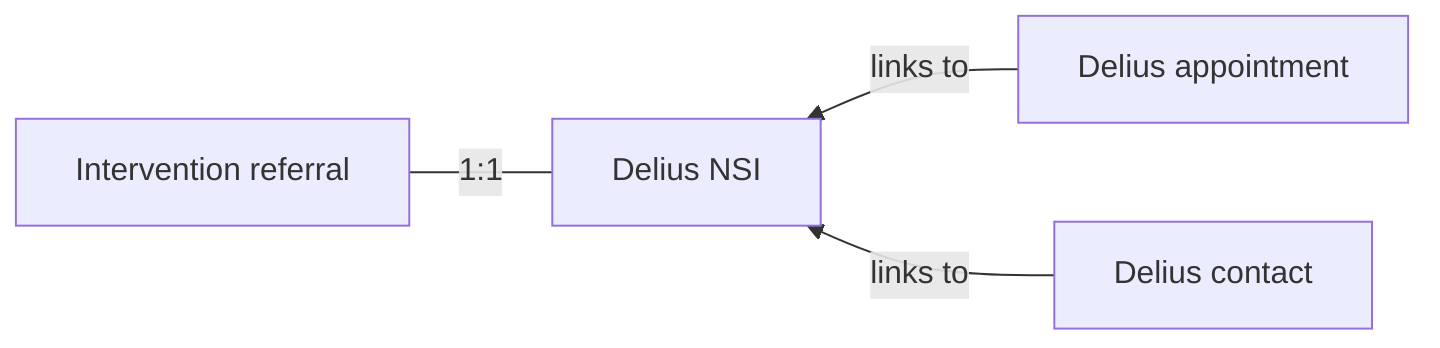 graph RL;
    A[Delius appointment]-->|links to| N[Delius NSI];
    C[Delius contact]-->|links to| N;
    N---|1:1| R[Intervention referral];